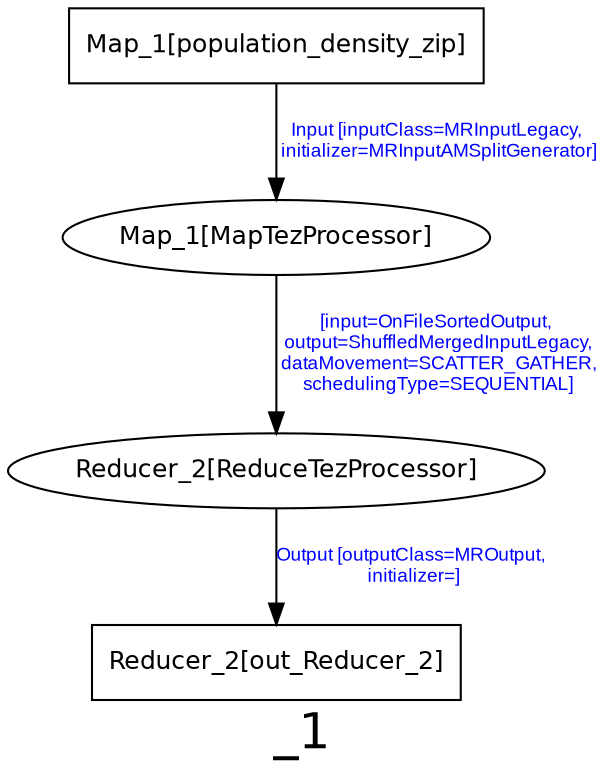 digraph _1 {
graph [ label="_1", fontsize=24, fontname=Helvetica];
node [fontsize=12, fontname=Helvetica];
edge [fontsize=9, fontcolor=blue, fontname=Arial];
"_1.Reducer_2" [ label = "Reducer_2[ReduceTezProcessor]" ];
"_1.Reducer_2" -> "_1.Reducer_2_out_Reducer_2" [ label = "Output [outputClass=MROutput,\n initializer=]" ];
"_1.Reducer_2_out_Reducer_2" [ label = "Reducer_2[out_Reducer_2]", shape = "box" ];
"_1.Map_1" [ label = "Map_1[MapTezProcessor]" ];
"_1.Map_1" -> "_1.Reducer_2" [ label = "[input=OnFileSortedOutput,\n output=ShuffledMergedInputLegacy,\n dataMovement=SCATTER_GATHER,\n schedulingType=SEQUENTIAL]" ];
"_1.Map_1_population_density_zip" [ label = "Map_1[population_density_zip]", shape = "box" ];
"_1.Map_1_population_density_zip" -> "_1.Map_1" [ label = "Input [inputClass=MRInputLegacy,\n initializer=MRInputAMSplitGenerator]" ];
}
